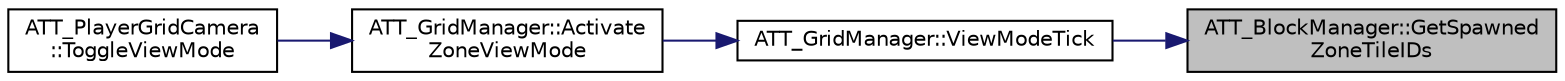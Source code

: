 digraph "ATT_BlockManager::GetSpawnedZoneTileIDs"
{
 // LATEX_PDF_SIZE
  edge [fontname="Helvetica",fontsize="10",labelfontname="Helvetica",labelfontsize="10"];
  node [fontname="Helvetica",fontsize="10",shape=record];
  rankdir="RL";
  Node43 [label="ATT_BlockManager::GetSpawned\lZoneTileIDs",height=0.2,width=0.4,color="black", fillcolor="grey75", style="filled", fontcolor="black",tooltip="Accessor - Returns the array of spawned zone where index = index of the tile."];
  Node43 -> Node44 [dir="back",color="midnightblue",fontsize="10",style="solid",fontname="Helvetica"];
  Node44 [label="ATT_GridManager::ViewModeTick",height=0.2,width=0.4,color="black", fillcolor="white", style="filled",URL="$class_a_t_t___grid_manager.html#af9a2760978252820113e0c370b62f234",tooltip="Depending on the activated view mode, will fetch the zone's tile and apply an effect on them."];
  Node44 -> Node45 [dir="back",color="midnightblue",fontsize="10",style="solid",fontname="Helvetica"];
  Node45 [label="ATT_GridManager::Activate\lZoneViewMode",height=0.2,width=0.4,color="black", fillcolor="white", style="filled",URL="$class_a_t_t___grid_manager.html#a209c380bfc8c559954b0898bef309038",tooltip="Activates zone view modes, displays the zone a certain colour on the grid."];
  Node45 -> Node46 [dir="back",color="midnightblue",fontsize="10",style="solid",fontname="Helvetica"];
  Node46 [label="ATT_PlayerGridCamera\l::ToggleViewMode",height=0.2,width=0.4,color="black", fillcolor="white", style="filled",URL="$class_a_t_t___player_grid_camera.html#a4a5097bfe8542f4065317a50725d25a7",tooltip="Calls ActivateZoneViewMode in GridManager."];
}

